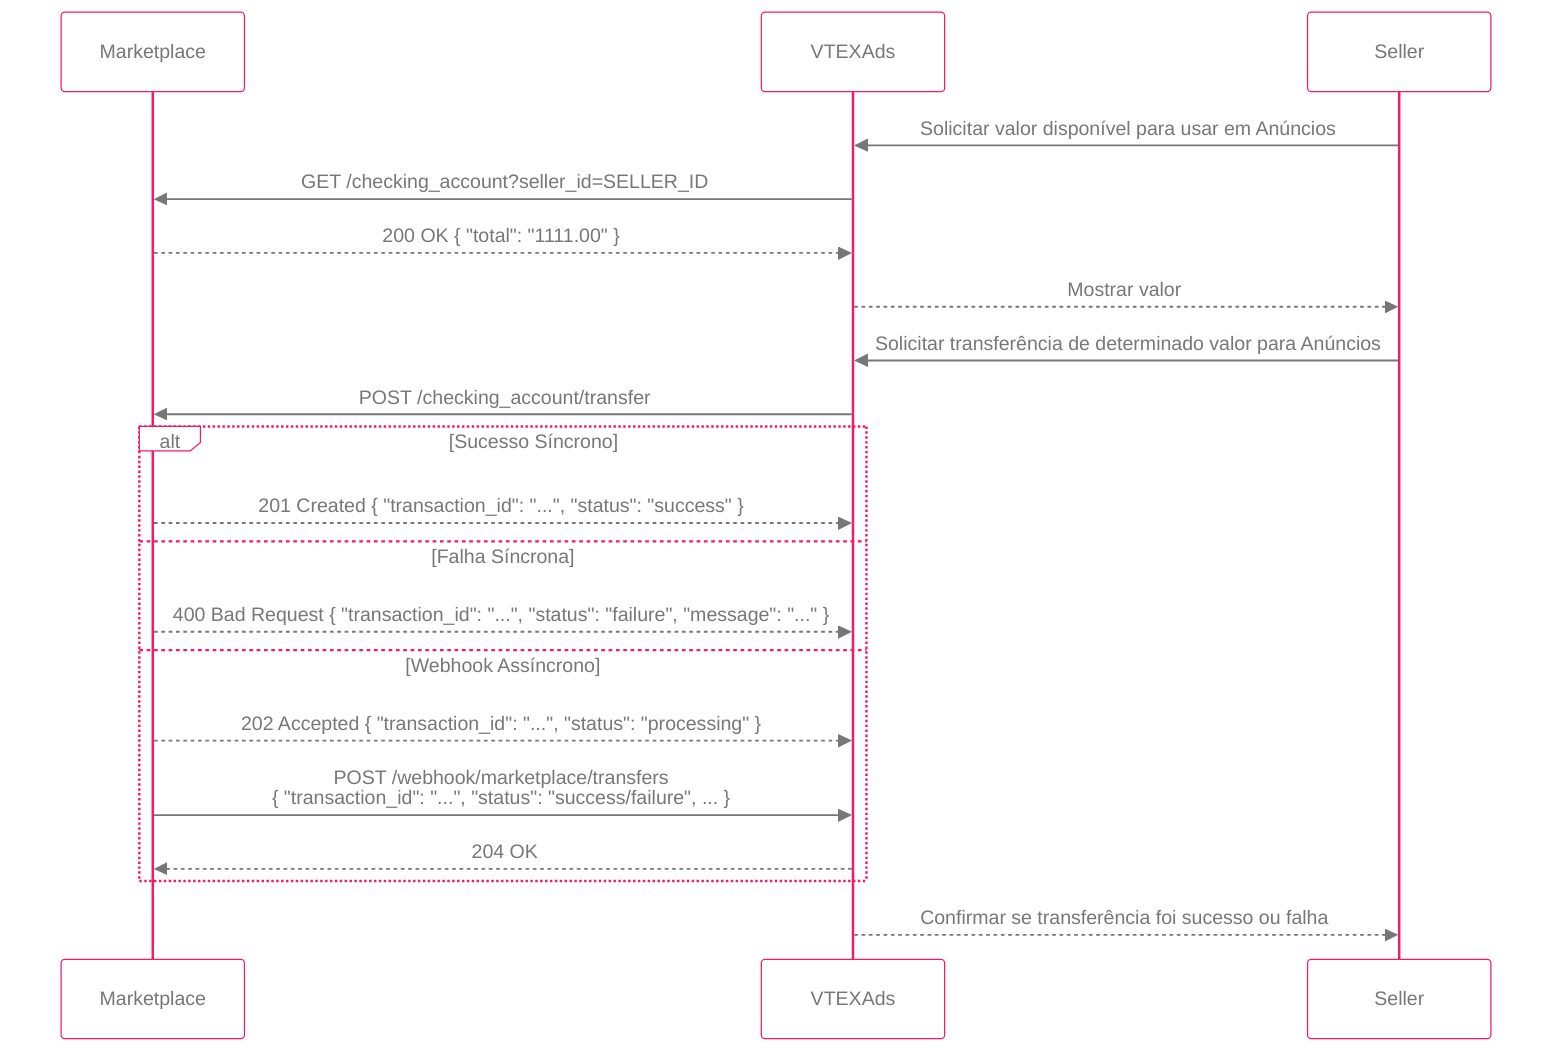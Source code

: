 %%{
  init: {
    "theme": "base",
    "themeVariables": {
        "primaryColor": "#FFF",
        "primaryBorderColor": "#F71963",
        "lineColor": "#F71963",
        "textColor": "#777",
        "actorTextColor": "#777"
    }
  }
}%%
sequenceDiagram
    participant Marketplace
    participant VTEXAds
    participant Seller

    Seller->>VTEXAds: Solicitar valor disponível para usar em Anúncios
    VTEXAds->>Marketplace: GET /checking_account?seller_id=SELLER_ID
    Marketplace-->>VTEXAds: 200 OK { "total": "1111.00" }
    VTEXAds-->>Seller: Mostrar valor

    Seller->>VTEXAds: Solicitar transferência de determinado valor para Anúncios
    VTEXAds->>Marketplace: POST /checking_account/transfer
    alt Sucesso Síncrono
        Marketplace-->>VTEXAds: 201 Created { "transaction_id": "...", "status": "success" }
    else Falha Síncrona
        Marketplace-->>VTEXAds: 400 Bad Request { "transaction_id": "...", "status": "failure", "message": "..." }
    else Webhook Assíncrono
        Marketplace-->>VTEXAds: 202 Accepted { "transaction_id": "...", "status": "processing" }
        Marketplace->>VTEXAds: POST /webhook/marketplace/transfers <br/>{ "transaction_id": "...", "status": "success/failure", ... }
        VTEXAds-->>Marketplace: 204 OK
    end
    VTEXAds-->>Seller: Confirmar se transferência foi sucesso ou falha